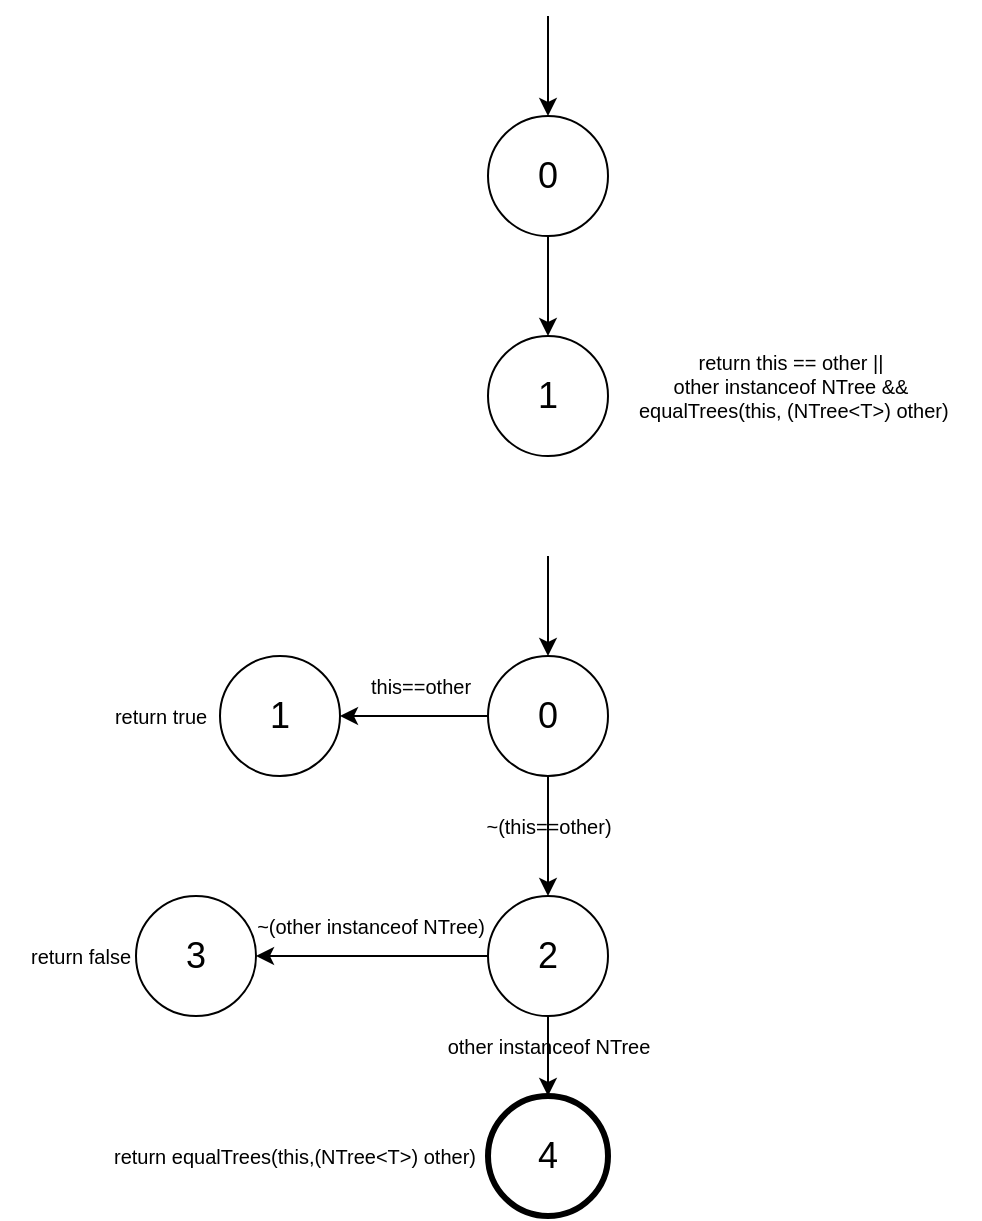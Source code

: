 <mxfile version="24.0.7" type="device">
  <diagram name="Página-1" id="4RKxWhE0Hhbs3kV2VBbR">
    <mxGraphModel dx="618" dy="328" grid="1" gridSize="10" guides="1" tooltips="1" connect="1" arrows="1" fold="1" page="1" pageScale="1" pageWidth="827" pageHeight="1169" math="0" shadow="0">
      <root>
        <mxCell id="0" />
        <mxCell id="1" parent="0" />
        <mxCell id="DlX_tgD3lvkG7Xog6Mgz-4" style="edgeStyle=orthogonalEdgeStyle;rounded=0;orthogonalLoop=1;jettySize=auto;html=1;exitX=0.5;exitY=1;exitDx=0;exitDy=0;entryX=0.5;entryY=0;entryDx=0;entryDy=0;" parent="1" source="DlX_tgD3lvkG7Xog6Mgz-1" target="DlX_tgD3lvkG7Xog6Mgz-3" edge="1">
          <mxGeometry relative="1" as="geometry" />
        </mxCell>
        <mxCell id="DlX_tgD3lvkG7Xog6Mgz-1" value="&lt;font style=&quot;font-size: 18px;&quot;&gt;0&lt;/font&gt;" style="ellipse;whiteSpace=wrap;html=1;aspect=fixed;" parent="1" vertex="1">
          <mxGeometry x="354" y="90" width="60" height="60" as="geometry" />
        </mxCell>
        <mxCell id="DlX_tgD3lvkG7Xog6Mgz-2" value="" style="endArrow=classic;html=1;rounded=0;entryX=0.5;entryY=0;entryDx=0;entryDy=0;" parent="1" target="DlX_tgD3lvkG7Xog6Mgz-1" edge="1">
          <mxGeometry width="50" height="50" relative="1" as="geometry">
            <mxPoint x="384" y="40" as="sourcePoint" />
            <mxPoint x="430" y="-10" as="targetPoint" />
          </mxGeometry>
        </mxCell>
        <mxCell id="DlX_tgD3lvkG7Xog6Mgz-3" value="&lt;span style=&quot;font-size: 18px;&quot;&gt;1&lt;/span&gt;" style="ellipse;whiteSpace=wrap;html=1;aspect=fixed;" parent="1" vertex="1">
          <mxGeometry x="354" y="200" width="60" height="60" as="geometry" />
        </mxCell>
        <mxCell id="DlX_tgD3lvkG7Xog6Mgz-5" value="&lt;font style=&quot;font-size: 10px;&quot;&gt;return this == other ||&lt;/font&gt;&lt;div style=&quot;font-size: 10px;&quot;&gt;&lt;font style=&quot;font-size: 10px;&quot;&gt;other instanceof NTree &amp;amp;&amp;amp;&lt;/font&gt;&lt;/div&gt;&lt;div style=&quot;font-size: 10px;&quot;&gt;&lt;font style=&quot;font-size: 10px;&quot;&gt;&amp;nbsp;equalTrees(this, (NTree&amp;lt;T&amp;gt;) other)&lt;/font&gt;&lt;/div&gt;" style="text;html=1;align=center;verticalAlign=middle;resizable=0;points=[];autosize=1;strokeColor=none;fillColor=none;fontSize=10;" parent="1" vertex="1">
          <mxGeometry x="410" y="200" width="190" height="50" as="geometry" />
        </mxCell>
        <mxCell id="Il2Qjpw4a14UhusQN6gQ-6" style="edgeStyle=orthogonalEdgeStyle;rounded=0;orthogonalLoop=1;jettySize=auto;html=1;entryX=1;entryY=0.5;entryDx=0;entryDy=0;" parent="1" source="Il2Qjpw4a14UhusQN6gQ-2" target="Il2Qjpw4a14UhusQN6gQ-7" edge="1">
          <mxGeometry relative="1" as="geometry">
            <mxPoint x="300" y="390" as="targetPoint" />
          </mxGeometry>
        </mxCell>
        <mxCell id="Il2Qjpw4a14UhusQN6gQ-9" style="edgeStyle=orthogonalEdgeStyle;rounded=0;orthogonalLoop=1;jettySize=auto;html=1;entryX=0.5;entryY=0;entryDx=0;entryDy=0;" parent="1" source="Il2Qjpw4a14UhusQN6gQ-2" target="Il2Qjpw4a14UhusQN6gQ-11" edge="1">
          <mxGeometry relative="1" as="geometry">
            <mxPoint x="384" y="480" as="targetPoint" />
          </mxGeometry>
        </mxCell>
        <mxCell id="Il2Qjpw4a14UhusQN6gQ-2" value="&lt;font style=&quot;font-size: 18px;&quot;&gt;0&lt;/font&gt;" style="ellipse;whiteSpace=wrap;html=1;aspect=fixed;" parent="1" vertex="1">
          <mxGeometry x="354" y="360" width="60" height="60" as="geometry" />
        </mxCell>
        <mxCell id="Il2Qjpw4a14UhusQN6gQ-3" value="" style="endArrow=classic;html=1;rounded=0;entryX=0.5;entryY=0;entryDx=0;entryDy=0;" parent="1" target="Il2Qjpw4a14UhusQN6gQ-2" edge="1">
          <mxGeometry width="50" height="50" relative="1" as="geometry">
            <mxPoint x="384" y="310" as="sourcePoint" />
            <mxPoint x="430" y="260" as="targetPoint" />
          </mxGeometry>
        </mxCell>
        <mxCell id="Il2Qjpw4a14UhusQN6gQ-7" value="&lt;font style=&quot;font-size: 18px;&quot;&gt;1&lt;/font&gt;" style="ellipse;whiteSpace=wrap;html=1;aspect=fixed;" parent="1" vertex="1">
          <mxGeometry x="220" y="360" width="60" height="60" as="geometry" />
        </mxCell>
        <mxCell id="Il2Qjpw4a14UhusQN6gQ-8" value="this==other" style="text;html=1;align=center;verticalAlign=middle;resizable=0;points=[];autosize=1;strokeColor=none;fillColor=none;fontSize=10;" parent="1" vertex="1">
          <mxGeometry x="280" y="360" width="80" height="30" as="geometry" />
        </mxCell>
        <mxCell id="Il2Qjpw4a14UhusQN6gQ-10" value="~(this==other)" style="text;html=1;align=center;verticalAlign=middle;resizable=0;points=[];autosize=1;strokeColor=none;fillColor=none;fontSize=10;" parent="1" vertex="1">
          <mxGeometry x="339" y="430" width="90" height="30" as="geometry" />
        </mxCell>
        <mxCell id="Il2Qjpw4a14UhusQN6gQ-13" style="edgeStyle=orthogonalEdgeStyle;rounded=0;orthogonalLoop=1;jettySize=auto;html=1;exitX=0;exitY=0.5;exitDx=0;exitDy=0;entryX=1;entryY=0.5;entryDx=0;entryDy=0;" parent="1" source="Il2Qjpw4a14UhusQN6gQ-11" target="Il2Qjpw4a14UhusQN6gQ-14" edge="1">
          <mxGeometry relative="1" as="geometry">
            <mxPoint x="280" y="510" as="targetPoint" />
          </mxGeometry>
        </mxCell>
        <mxCell id="Il2Qjpw4a14UhusQN6gQ-21" style="edgeStyle=orthogonalEdgeStyle;rounded=0;orthogonalLoop=1;jettySize=auto;html=1;exitX=0.5;exitY=1;exitDx=0;exitDy=0;entryX=0.5;entryY=0;entryDx=0;entryDy=0;" parent="1" source="Il2Qjpw4a14UhusQN6gQ-11" target="Il2Qjpw4a14UhusQN6gQ-20" edge="1">
          <mxGeometry relative="1" as="geometry" />
        </mxCell>
        <mxCell id="Il2Qjpw4a14UhusQN6gQ-11" value="&lt;font style=&quot;font-size: 18px;&quot;&gt;2&lt;/font&gt;" style="ellipse;whiteSpace=wrap;html=1;aspect=fixed;" parent="1" vertex="1">
          <mxGeometry x="354" y="480" width="60" height="60" as="geometry" />
        </mxCell>
        <mxCell id="Il2Qjpw4a14UhusQN6gQ-14" value="&lt;font style=&quot;font-size: 18px;&quot;&gt;3&lt;/font&gt;" style="ellipse;whiteSpace=wrap;html=1;aspect=fixed;" parent="1" vertex="1">
          <mxGeometry x="178" y="480" width="60" height="60" as="geometry" />
        </mxCell>
        <mxCell id="Il2Qjpw4a14UhusQN6gQ-17" value="return true" style="text;html=1;align=center;verticalAlign=middle;resizable=0;points=[];autosize=1;strokeColor=none;fillColor=none;fontSize=10;" parent="1" vertex="1">
          <mxGeometry x="155" y="375" width="70" height="30" as="geometry" />
        </mxCell>
        <mxCell id="Il2Qjpw4a14UhusQN6gQ-18" value="return false" style="text;html=1;align=center;verticalAlign=middle;resizable=0;points=[];autosize=1;strokeColor=none;fillColor=none;fontSize=10;" parent="1" vertex="1">
          <mxGeometry x="110" y="495" width="80" height="30" as="geometry" />
        </mxCell>
        <mxCell id="Il2Qjpw4a14UhusQN6gQ-19" value="~(other instanceof NTree)" style="text;html=1;align=center;verticalAlign=middle;resizable=0;points=[];autosize=1;strokeColor=none;fillColor=none;fontSize=10;" parent="1" vertex="1">
          <mxGeometry x="225" y="480" width="140" height="30" as="geometry" />
        </mxCell>
        <mxCell id="Il2Qjpw4a14UhusQN6gQ-20" value="&lt;font style=&quot;font-size: 18px;&quot;&gt;4&lt;/font&gt;" style="ellipse;whiteSpace=wrap;html=1;aspect=fixed;strokeWidth=3;" parent="1" vertex="1">
          <mxGeometry x="354" y="580" width="60" height="60" as="geometry" />
        </mxCell>
        <mxCell id="Il2Qjpw4a14UhusQN6gQ-22" value="other instanceof NTree" style="text;html=1;align=center;verticalAlign=middle;resizable=0;points=[];autosize=1;strokeColor=none;fillColor=none;fontSize=10;" parent="1" vertex="1">
          <mxGeometry x="319" y="540" width="130" height="30" as="geometry" />
        </mxCell>
        <mxCell id="Il2Qjpw4a14UhusQN6gQ-23" value="return equalTrees(this,(NTree&amp;lt;T&amp;gt;) other)" style="text;html=1;align=center;verticalAlign=middle;resizable=0;points=[];autosize=1;strokeColor=none;fillColor=none;fontSize=10;" parent="1" vertex="1">
          <mxGeometry x="152" y="595" width="210" height="30" as="geometry" />
        </mxCell>
      </root>
    </mxGraphModel>
  </diagram>
</mxfile>
